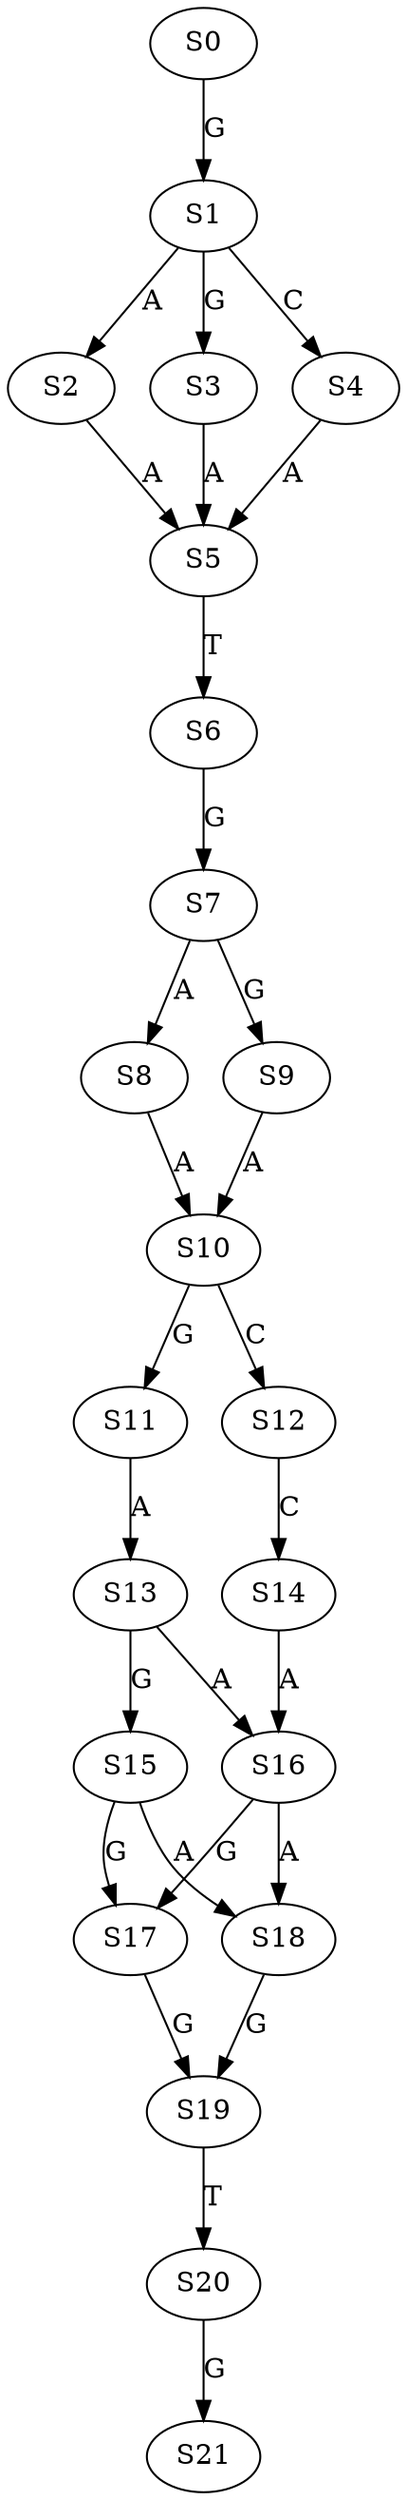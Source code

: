 strict digraph  {
	S0 -> S1 [ label = G ];
	S1 -> S2 [ label = A ];
	S1 -> S3 [ label = G ];
	S1 -> S4 [ label = C ];
	S2 -> S5 [ label = A ];
	S3 -> S5 [ label = A ];
	S4 -> S5 [ label = A ];
	S5 -> S6 [ label = T ];
	S6 -> S7 [ label = G ];
	S7 -> S8 [ label = A ];
	S7 -> S9 [ label = G ];
	S8 -> S10 [ label = A ];
	S9 -> S10 [ label = A ];
	S10 -> S11 [ label = G ];
	S10 -> S12 [ label = C ];
	S11 -> S13 [ label = A ];
	S12 -> S14 [ label = C ];
	S13 -> S15 [ label = G ];
	S13 -> S16 [ label = A ];
	S14 -> S16 [ label = A ];
	S15 -> S17 [ label = G ];
	S15 -> S18 [ label = A ];
	S16 -> S18 [ label = A ];
	S16 -> S17 [ label = G ];
	S17 -> S19 [ label = G ];
	S18 -> S19 [ label = G ];
	S19 -> S20 [ label = T ];
	S20 -> S21 [ label = G ];
}

